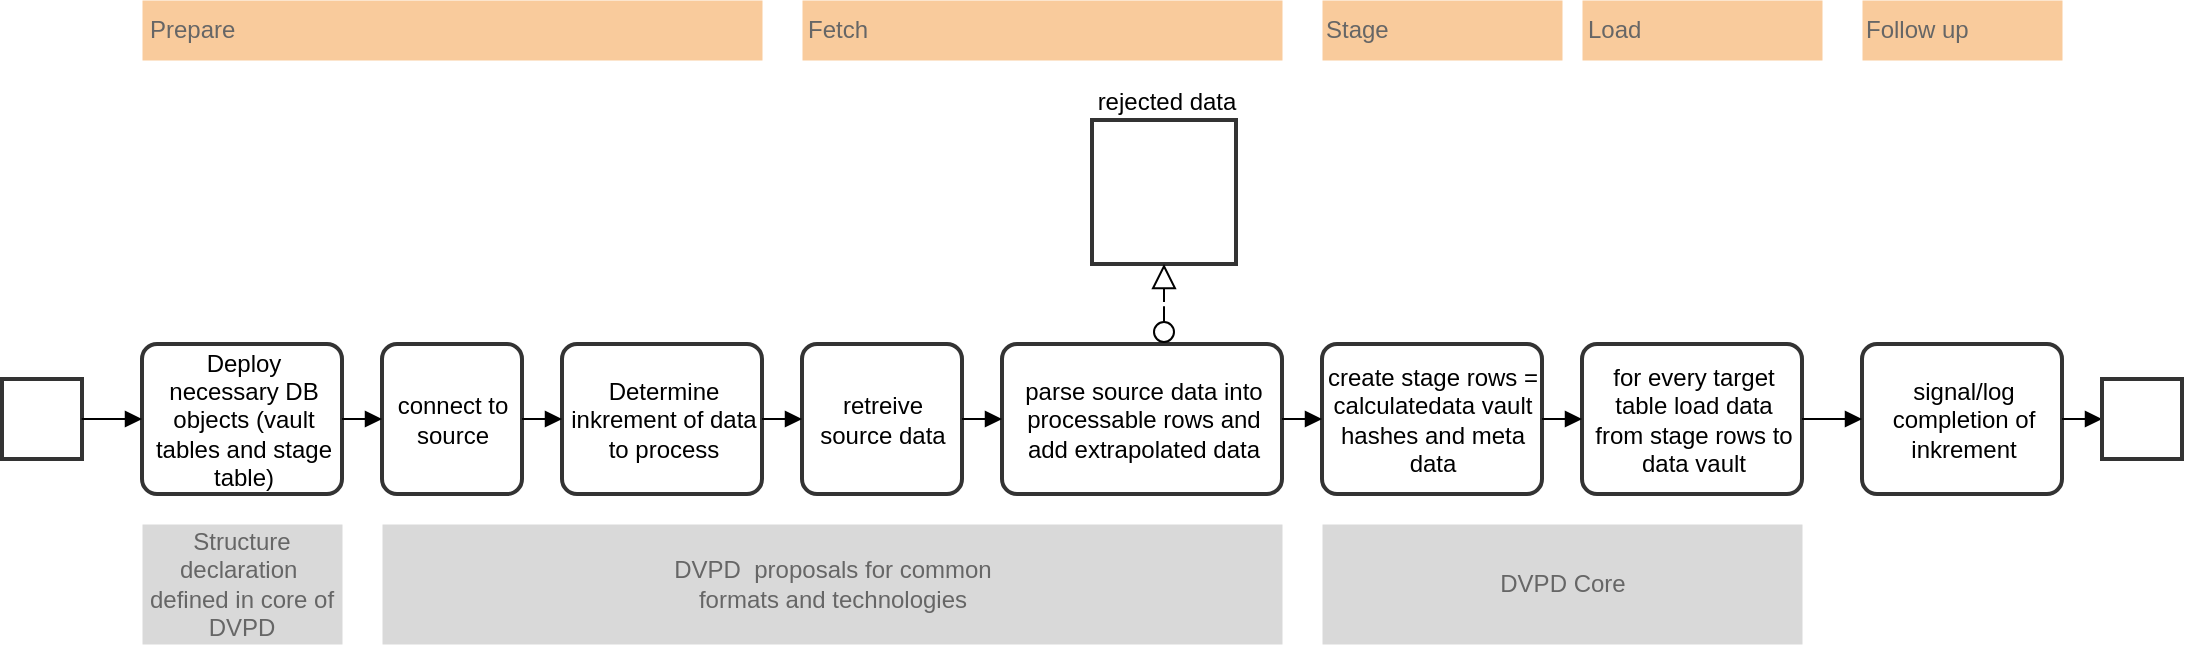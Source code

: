 <mxfile version="20.8.11" type="embed"><diagram id="CBeOW3GiP0rRMRTTh0vZ" name="Seite-1"><mxGraphModel dx="1646" dy="497" grid="1" gridSize="10" guides="1" tooltips="1" connect="1" arrows="1" fold="1" page="1" pageScale="1" pageWidth="827" pageHeight="1169" background="#FFFFFF" math="0" shadow="0"><root><mxCell id="0"/><mxCell id="2" value="Layer 0" parent="0"/><mxCell id="3" style="shadow=0;strokeWidth=2;fillColor=#FFFFFF;strokeColor=#333333;opacity=100.0;gliffyId=0;" parent="2" vertex="1"><mxGeometry y="199.5" width="40" height="40" as="geometry"/></mxCell><mxCell id="4" value="&lt;div style='width: 93.0px;height:auto;word-break: break-word;'&gt;&lt;div align=&quot;center&quot;&gt;&lt;span style=&quot;font-family: Arial; font-size: 12px; text-decoration: none; line-height: 0;&quot;&gt;&lt;span style=&quot;text-decoration: none; line-height: 14px;&quot;&gt;Deploy necessary DB objects (vault tables and stage table)&lt;/span&gt;&lt;/span&gt;&lt;/div&gt;&lt;/div&gt;" style="shape=rect;rounded=1;arcSize=15;absoluteArcSize=1;shadow=0;strokeWidth=2;fillColor=#FFFFFF;strokeColor=#333333;opacity=100.0;html=1;nl2Br=0;verticalAlign=middle;align=center;spacingLeft=2.0;spacingRight=0;whiteSpace=wrap;gliffyId=5;" parent="2" vertex="1"><mxGeometry x="70" y="182" width="100" height="75" as="geometry"/></mxCell><mxCell id="5" value="&lt;div style='width: 93.0px;height:auto;word-break: break-word;'&gt;&lt;div align=&quot;center&quot;&gt;&lt;span style=&quot;font-family: Arial; font-size: 12px; text-decoration: none; line-height: 0;&quot;&gt;&lt;span style=&quot;text-decoration: none; line-height: 14px;&quot;&gt;Determine inkrement of data to process&lt;/span&gt;&lt;/span&gt;&lt;/div&gt;&lt;/div&gt;" style="shape=rect;rounded=1;arcSize=15;absoluteArcSize=1;shadow=0;strokeWidth=2;fillColor=#FFFFFF;strokeColor=#333333;opacity=100.0;html=1;nl2Br=0;verticalAlign=middle;align=center;spacingLeft=2.0;spacingRight=0;whiteSpace=wrap;gliffyId=8;" parent="2" vertex="1"><mxGeometry x="280" y="182" width="100" height="75" as="geometry"/></mxCell><mxCell id="6" value="&lt;div style='width: 93.0px;height:auto;word-break: break-word;'&gt;&lt;div align=&quot;center&quot;&gt;&lt;span style=&quot;font-family: Arial; font-size: 12px; line-height: 0;&quot;&gt;&lt;span style=&quot;line-height: 14px;&quot;&gt;signal/log completion of inkrement&lt;/span&gt;&lt;/span&gt;&lt;/div&gt;&lt;/div&gt;" style="shape=rect;rounded=1;arcSize=15;absoluteArcSize=1;shadow=0;strokeWidth=2;fillColor=#FFFFFF;strokeColor=#333333;opacity=100.0;html=1;nl2Br=0;verticalAlign=middle;align=center;spacingLeft=2.0;spacingRight=0;whiteSpace=wrap;gliffyId=33;" parent="2" vertex="1"><mxGeometry x="930" y="182" width="100" height="75" as="geometry"/></mxCell><mxCell id="7" value="&lt;div style='width: 64.2px;height:auto;word-break: break-word;'&gt;&lt;div align=&quot;center&quot;&gt;&lt;span style=&quot;font-family: Arial; font-size: 12px; text-decoration: none; line-height: 0;&quot;&gt;&lt;span style=&quot;text-decoration: none; line-height: 14px;&quot;&gt;connect to source&lt;/span&gt;&lt;/span&gt;&lt;/div&gt;&lt;/div&gt;" style="shape=rect;rounded=1;arcSize=15;absoluteArcSize=1;shadow=0;strokeWidth=2;fillColor=#FFFFFF;strokeColor=#333333;opacity=100.0;html=1;nl2Br=0;verticalAlign=middle;align=center;spacingLeft=1.4;spacingRight=0;whiteSpace=wrap;gliffyId=11;" parent="2" vertex="1"><mxGeometry x="190" y="182" width="70" height="75" as="geometry"/></mxCell><mxCell id="8" value="&lt;div style='width: 73.8px;height:auto;word-break: break-word;'&gt;&lt;div align=&quot;center&quot;&gt;&lt;span style=&quot;font-family: Arial; font-size: 12px; text-decoration: none; line-height: 0;&quot;&gt;&lt;span style=&quot;text-decoration: none; line-height: 14px;&quot;&gt;retreive source data&lt;/span&gt;&lt;/span&gt;&lt;/div&gt;&lt;/div&gt;" style="shape=rect;rounded=1;arcSize=15;absoluteArcSize=1;shadow=0;strokeWidth=2;fillColor=#FFFFFF;strokeColor=#333333;opacity=100.0;html=1;nl2Br=0;verticalAlign=middle;align=center;spacingLeft=1.6;spacingRight=0;whiteSpace=wrap;gliffyId=14;" parent="2" vertex="1"><mxGeometry x="400" y="182" width="80" height="75" as="geometry"/></mxCell><mxCell id="9" value="&lt;div style='width: 131.4px;height:auto;word-break: break-word;'&gt;&lt;div align=&quot;center&quot;&gt;&lt;span style=&quot;font-family: Arial; font-size: 12px; text-decoration: none; line-height: 0;&quot;&gt;&lt;span style=&quot;text-decoration: none; line-height: 14px;&quot;&gt;parse source data into processable rows and add extrapolated data&lt;/span&gt;&lt;/span&gt;&lt;/div&gt;&lt;/div&gt;" style="shape=rect;rounded=1;arcSize=15;absoluteArcSize=1;shadow=0;strokeWidth=2;fillColor=#FFFFFF;strokeColor=#333333;opacity=100.0;html=1;nl2Br=0;verticalAlign=middle;align=center;spacingLeft=2.8;spacingRight=0;whiteSpace=wrap;gliffyId=17;" parent="2" vertex="1"><mxGeometry x="500" y="182" width="140" height="75" as="geometry"/></mxCell><mxCell id="10" value="create stage&#10;rows = calculatedata vault hashes and meta data" style="shape=rect;rounded=1;arcSize=15;absoluteArcSize=1;shadow=0;strokeWidth=2;fillColor=#FFFFFF;strokeColor=#333333;opacity=100.0;nl2Br=0;verticalAlign=middle;align=center;spacingLeft=1.6;spacingRight=0;whiteSpace=wrap;gliffyId=23;" parent="2" vertex="1"><mxGeometry x="660" y="182" width="110" height="75" as="geometry"/></mxCell><mxCell id="11" value="&lt;div style='width: 80.391px;height:auto;word-break: break-word;'&gt;&lt;div align=&quot;center&quot;&gt;&lt;span style=&quot;font-family: Arial; font-size: 12px; text-decoration: none; line-height: 14px;&quot;&gt;rejected data&lt;/span&gt;&lt;/div&gt;&lt;/div&gt;" style="shadow=0;strokeWidth=2;fillColor=#FFFFFF;strokeColor=#333333;opacity=100.0;html=1;nl2Br=0;verticalLabelPosition=top;verticalAlign=bottom;align=center;spacingLeft=2.0;spacingRight=0;gliffyId=58;" parent="2" vertex="1"><mxGeometry x="545" y="70" width="72" height="72" as="geometry"/></mxCell><mxCell id="12" style="shape=filledEdge;strokeWidth=1;strokeColor=#000000;fillColor=none;startArrow=oval;startFill=0;startSize=10;sourcePerimeterSpacing=6;;endArrow=block;endFill=0;endSize=10;rounded=1;dashed=1;fixDash=1;dashPattern=8.0 2.0;gliffyId=63;edgeStyle=orthogonalEdgeStyle;" parent="2" source="9" target="11" edge="1"><mxGeometry width="100" height="100" relative="1" as="geometry"><Array as="points"><mxPoint x="581" y="182.112"/><mxPoint x="581" y="168.742"/><mxPoint x="581" y="155.371"/><mxPoint x="581" y="142"/></Array></mxGeometry></mxCell><mxCell id="13" value="for every target table load data from stage rows to data vault" style="shape=rect;rounded=1;arcSize=15;absoluteArcSize=1;shadow=0;strokeWidth=2;fillColor=#FFFFFF;strokeColor=#333333;opacity=100.0;nl2Br=0;verticalAlign=middle;align=center;spacingLeft=2.8;spacingRight=0;whiteSpace=wrap;gliffyId=26;" parent="2" vertex="1"><mxGeometry x="790" y="182" width="110" height="75" as="geometry"/></mxCell><mxCell id="14" value="&lt;div style='width: 233.8px;height:auto;word-break: break-word;'&gt;&lt;div align=&quot;center&quot;&gt;&lt;span style=&quot;font-family: Arial; font-size: 12px; text-decoration: none; color: #666666; line-height: 0;&quot;&gt;&lt;span style=&quot;text-decoration: none; line-height: 14px;&quot;&gt;DVPD Core&lt;/span&gt;&lt;/span&gt;&lt;/div&gt;&lt;/div&gt;" style="shape=rect;shadow=0;strokeWidth=0;strokeColor=none;fillColor=#d9d9d9;opacity=100.0;html=1;nl2Br=0;verticalAlign=middle;align=center;spacingLeft=1.6;spacingRight=0;whiteSpace=wrap;gliffyId=36;" parent="2" vertex="1"><mxGeometry x="660" y="272" width="240" height="60" as="geometry"/></mxCell><mxCell id="15" value="&lt;div style=&quot;width: 95.667px;height:auto;word-break: break-word;&quot;&gt;&lt;div align=&quot;center&quot;&gt;&lt;span style=&quot;font-family: Arial; font-size: 12px; text-decoration: none; color: #666666; line-height: 0;&quot;&gt;&lt;span style=&quot;text-decoration: none; line-height: 14px;&quot;&gt;Structure declaration&amp;nbsp; defined in core of DVPD&lt;/span&gt;&lt;/span&gt;&lt;/div&gt;&lt;/div&gt;" style="shape=rect;shadow=0;strokeWidth=0;strokeColor=none;fillColor=#d9d9d9;opacity=100.0;html=1;nl2Br=0;verticalAlign=middle;align=center;spacingLeft=0.667;spacingRight=0;whiteSpace=wrap;gliffyId=39;" parent="2" vertex="1"><mxGeometry x="70" y="272" width="100" height="60" as="geometry"/></mxCell><mxCell id="17" value="&lt;div style='width: 184.467px;height:auto;word-break: break-word;'&gt;&lt;div align=&quot;center&quot;&gt;&lt;span style=&quot;font-family: Arial; font-size: 12px; color: rgb(102, 102, 102); text-decoration: none; line-height: 14px;&quot;&gt; DVPD&amp;nbsp; proposals for common formats and technologies&lt;/span&gt;&lt;/div&gt;&lt;/div&gt;" style="shape=rect;shadow=0;strokeWidth=0;strokeColor=none;fillColor=#d9d9d9;opacity=100.0;html=1;nl2Br=0;verticalAlign=middle;align=center;spacingLeft=1.267;spacingRight=0;whiteSpace=wrap;gliffyId=44;" parent="2" vertex="1"><mxGeometry x="190" y="272" width="450" height="60" as="geometry"/></mxCell><mxCell id="18" value="&lt;div style='width: 302.867px;height:auto;word-break: break-word;'&gt;&lt;div align=&quot;left&quot;&gt;&lt;span style=&quot;font-family: Arial; font-size: 12px; text-decoration: none; color: #666666; line-height: 0;&quot;&gt;&lt;span style=&quot;text-decoration: none; line-height: 14px;&quot;&gt;Prepare&lt;/span&gt;&lt;/span&gt;&lt;/div&gt;&lt;/div&gt;" style="shape=rect;shadow=0;strokeWidth=0;strokeColor=none;fillColor=#f9cb9c;opacity=100.0;html=1;nl2Br=0;verticalAlign=middle;align=left;spacingLeft=2.067;spacingRight=0;whiteSpace=wrap;gliffyId=47;" parent="2" vertex="1"><mxGeometry x="70" y="10" width="310" height="30" as="geometry"/></mxCell><mxCell id="19" value="&lt;div style='width: 233.8px;height:auto;word-break: break-word;'&gt;&lt;div align=&quot;left&quot;&gt;&lt;span style=&quot;font-family: Arial; font-size: 12px; text-decoration: none; color: #666666; line-height: 0;&quot;&gt;&lt;span style=&quot;text-decoration: none; line-height: 14px;&quot;&gt;Fetch&lt;/span&gt;&lt;/span&gt;&lt;/div&gt;&lt;/div&gt;" style="shape=rect;shadow=0;strokeWidth=0;strokeColor=none;fillColor=#f9cb9c;opacity=100.0;html=1;nl2Br=0;verticalAlign=middle;align=left;spacingLeft=1.6;spacingRight=0;whiteSpace=wrap;gliffyId=49;" parent="2" vertex="1"><mxGeometry x="400" y="10" width="240" height="30" as="geometry"/></mxCell><mxCell id="20" value="&lt;div style='width: 75.933px;height:auto;word-break: break-word;'&gt;&lt;div align=&quot;left&quot;&gt;&lt;span style=&quot;font-family: Arial; font-size: 12px; text-decoration: none; color: #666666; line-height: 0;&quot;&gt;&lt;span style=&quot;text-decoration: none; line-height: 14px;&quot;&gt;Stage&lt;/span&gt;&lt;/span&gt;&lt;/div&gt;&lt;/div&gt;" style="shape=rect;shadow=0;strokeWidth=0;strokeColor=none;fillColor=#f9cb9c;opacity=100.0;html=1;nl2Br=0;verticalAlign=middle;align=left;spacingLeft=0.533;spacingRight=0;whiteSpace=wrap;gliffyId=51;" parent="2" vertex="1"><mxGeometry x="660" y="10" width="120" height="30" as="geometry"/></mxCell><mxCell id="21" value="&lt;div style='width: 145.0px;height:auto;word-break: break-word;'&gt;&lt;div align=&quot;left&quot;&gt;&lt;span style=&quot;font-family: Arial; font-size: 12px; text-decoration: none; color: #666666; line-height: 0;&quot;&gt;&lt;span style=&quot;text-decoration: none; line-height: 14px;&quot;&gt;Load&lt;/span&gt;&lt;/span&gt;&lt;/div&gt;&lt;/div&gt;" style="shape=rect;shadow=0;strokeWidth=0;strokeColor=none;fillColor=#f9cb9c;opacity=100.0;html=1;nl2Br=0;verticalAlign=middle;align=left;spacingLeft=1.0;spacingRight=0;whiteSpace=wrap;gliffyId=53;" parent="2" vertex="1"><mxGeometry x="790" y="10" width="120" height="30" as="geometry"/></mxCell><mxCell id="22" value="&lt;div style='width: 95.667px;height:auto;word-break: break-word;'&gt;&lt;div align=&quot;left&quot;&gt;&lt;span style=&quot;font-family: Arial; font-size: 12px; text-decoration: none; color: #666666; line-height: 0;&quot;&gt;&lt;span style=&quot;text-decoration: none; line-height: 14px;&quot;&gt;Follow up&lt;/span&gt;&lt;/span&gt;&lt;/div&gt;&lt;/div&gt;" style="shape=rect;shadow=0;strokeWidth=0;strokeColor=none;fillColor=#f9cb9c;opacity=100.0;html=1;nl2Br=0;verticalAlign=middle;align=left;spacingLeft=0.667;spacingRight=0;whiteSpace=wrap;gliffyId=55;" parent="2" vertex="1"><mxGeometry x="930" y="10" width="100" height="30" as="geometry"/></mxCell><mxCell id="23" style="shape=filledEdge;strokeWidth=1;strokeColor=#000000;fillColor=none;startArrow=none;startFill=0;startSize=6;endArrow=block;endFill=1;endSize=6;rounded=1;gliffyId=7;edgeStyle=orthogonalEdgeStyle;" parent="2" target="4" edge="1"><mxGeometry width="100" height="100" relative="1" as="geometry"><mxPoint x="39.85" y="219.5" as="sourcePoint"/><Array as="points"><mxPoint x="49.9" y="219.5"/><mxPoint x="59.95" y="219.5"/><mxPoint x="70" y="219.5"/></Array></mxGeometry></mxCell><mxCell id="24" style="shape=filledEdge;strokeWidth=1;strokeColor=#000000;fillColor=none;startArrow=none;startFill=0;startSize=6;endArrow=block;endFill=1;endSize=6;rounded=1;gliffyId=10;edgeStyle=orthogonalEdgeStyle;" parent="2" source="4" target="7" edge="1"><mxGeometry width="100" height="100" relative="1" as="geometry"><Array as="points"><mxPoint x="170" y="219.5"/><mxPoint x="176.667" y="219.5"/><mxPoint x="183.333" y="219.5"/><mxPoint x="190" y="219.5"/></Array></mxGeometry></mxCell><mxCell id="25" style="shape=filledEdge;strokeWidth=1;strokeColor=#000000;fillColor=none;startArrow=none;startFill=0;startSize=6;endArrow=block;endFill=1;endSize=6;rounded=1;gliffyId=13;edgeStyle=orthogonalEdgeStyle;" parent="2" source="7" target="5" edge="1"><mxGeometry width="100" height="100" relative="1" as="geometry"><Array as="points"><mxPoint x="260" y="219.5"/><mxPoint x="266.667" y="219.5"/><mxPoint x="273.333" y="219.5"/><mxPoint x="280" y="219.5"/></Array></mxGeometry></mxCell><mxCell id="26" style="shape=filledEdge;strokeWidth=1;strokeColor=#000000;fillColor=none;startArrow=none;startFill=0;startSize=6;endArrow=block;endFill=1;endSize=6;rounded=1;gliffyId=16;edgeStyle=orthogonalEdgeStyle;" parent="2" source="5" target="8" edge="1"><mxGeometry width="100" height="100" relative="1" as="geometry"><Array as="points"><mxPoint x="380" y="219.5"/><mxPoint x="386.667" y="219.5"/><mxPoint x="393.333" y="219.5"/><mxPoint x="400" y="219.5"/></Array></mxGeometry></mxCell><mxCell id="27" style="shape=filledEdge;strokeWidth=1;strokeColor=#000000;fillColor=none;startArrow=none;startFill=0;startSize=6;endArrow=block;endFill=1;endSize=6;rounded=1;gliffyId=19;edgeStyle=orthogonalEdgeStyle;" parent="2" source="8" target="9" edge="1"><mxGeometry width="100" height="100" relative="1" as="geometry"><Array as="points"><mxPoint x="480" y="219.5"/><mxPoint x="486.667" y="219.5"/><mxPoint x="493.333" y="219.5"/><mxPoint x="500" y="219.5"/></Array></mxGeometry></mxCell><mxCell id="28" style="shape=filledEdge;strokeWidth=1;strokeColor=#000000;fillColor=none;startArrow=none;startFill=0;startSize=6;endArrow=block;endFill=1;endSize=6;rounded=1;gliffyId=25;edgeStyle=orthogonalEdgeStyle;" parent="2" source="9" target="10" edge="1"><mxGeometry width="100" height="100" relative="1" as="geometry"><Array as="points"><mxPoint x="640" y="219.5"/><mxPoint x="646.667" y="219.5"/><mxPoint x="653.333" y="219.5"/><mxPoint x="660" y="219.5"/></Array></mxGeometry></mxCell><mxCell id="29" style="shape=filledEdge;strokeWidth=1;strokeColor=#000000;fillColor=none;startArrow=none;startFill=0;startSize=6;endArrow=block;endFill=1;endSize=6;rounded=1;gliffyId=28;edgeStyle=orthogonalEdgeStyle;" parent="2" source="10" target="13" edge="1"><mxGeometry width="100" height="100" relative="1" as="geometry"><Array as="points"><mxPoint x="740" y="219.5"/><mxPoint x="746.667" y="219.5"/><mxPoint x="753.333" y="219.5"/><mxPoint x="760" y="219.5"/></Array></mxGeometry></mxCell><mxCell id="30" style="shape=filledEdge;strokeWidth=1;strokeColor=#000000;fillColor=none;startArrow=none;startFill=0;startSize=6;endArrow=block;endFill=1;endSize=6;rounded=1;gliffyId=31;edgeStyle=orthogonalEdgeStyle;" parent="2" source="13" target="6" edge="1"><mxGeometry width="100" height="100" relative="1" as="geometry"><Array as="points"><mxPoint x="900" y="219.5"/><mxPoint x="910" y="219.5"/><mxPoint x="920" y="219.5"/><mxPoint x="930" y="219.5"/></Array></mxGeometry></mxCell><mxCell id="31" style="shape=filledEdge;strokeWidth=1;strokeColor=#000000;fillColor=none;startArrow=none;startFill=0;startSize=6;endArrow=block;endFill=1;endSize=6;rounded=1;gliffyId=35;edgeStyle=orthogonalEdgeStyle;" parent="2" source="6" target="32" edge="1"><mxGeometry width="100" height="100" relative="1" as="geometry"><Array as="points"><mxPoint x="1030" y="219.5"/><mxPoint x="1036.667" y="219.5"/><mxPoint x="1043.333" y="219.5"/><mxPoint x="1050" y="219.5"/></Array></mxGeometry></mxCell><mxCell id="32" style="shadow=0;strokeWidth=2;fillColor=#FFFFFF;strokeColor=#333333;opacity=100.0;gliffyId=29;" parent="2" vertex="1"><mxGeometry x="1050" y="199.5" width="40" height="40" as="geometry"/></mxCell></root></mxGraphModel></diagram></mxfile>